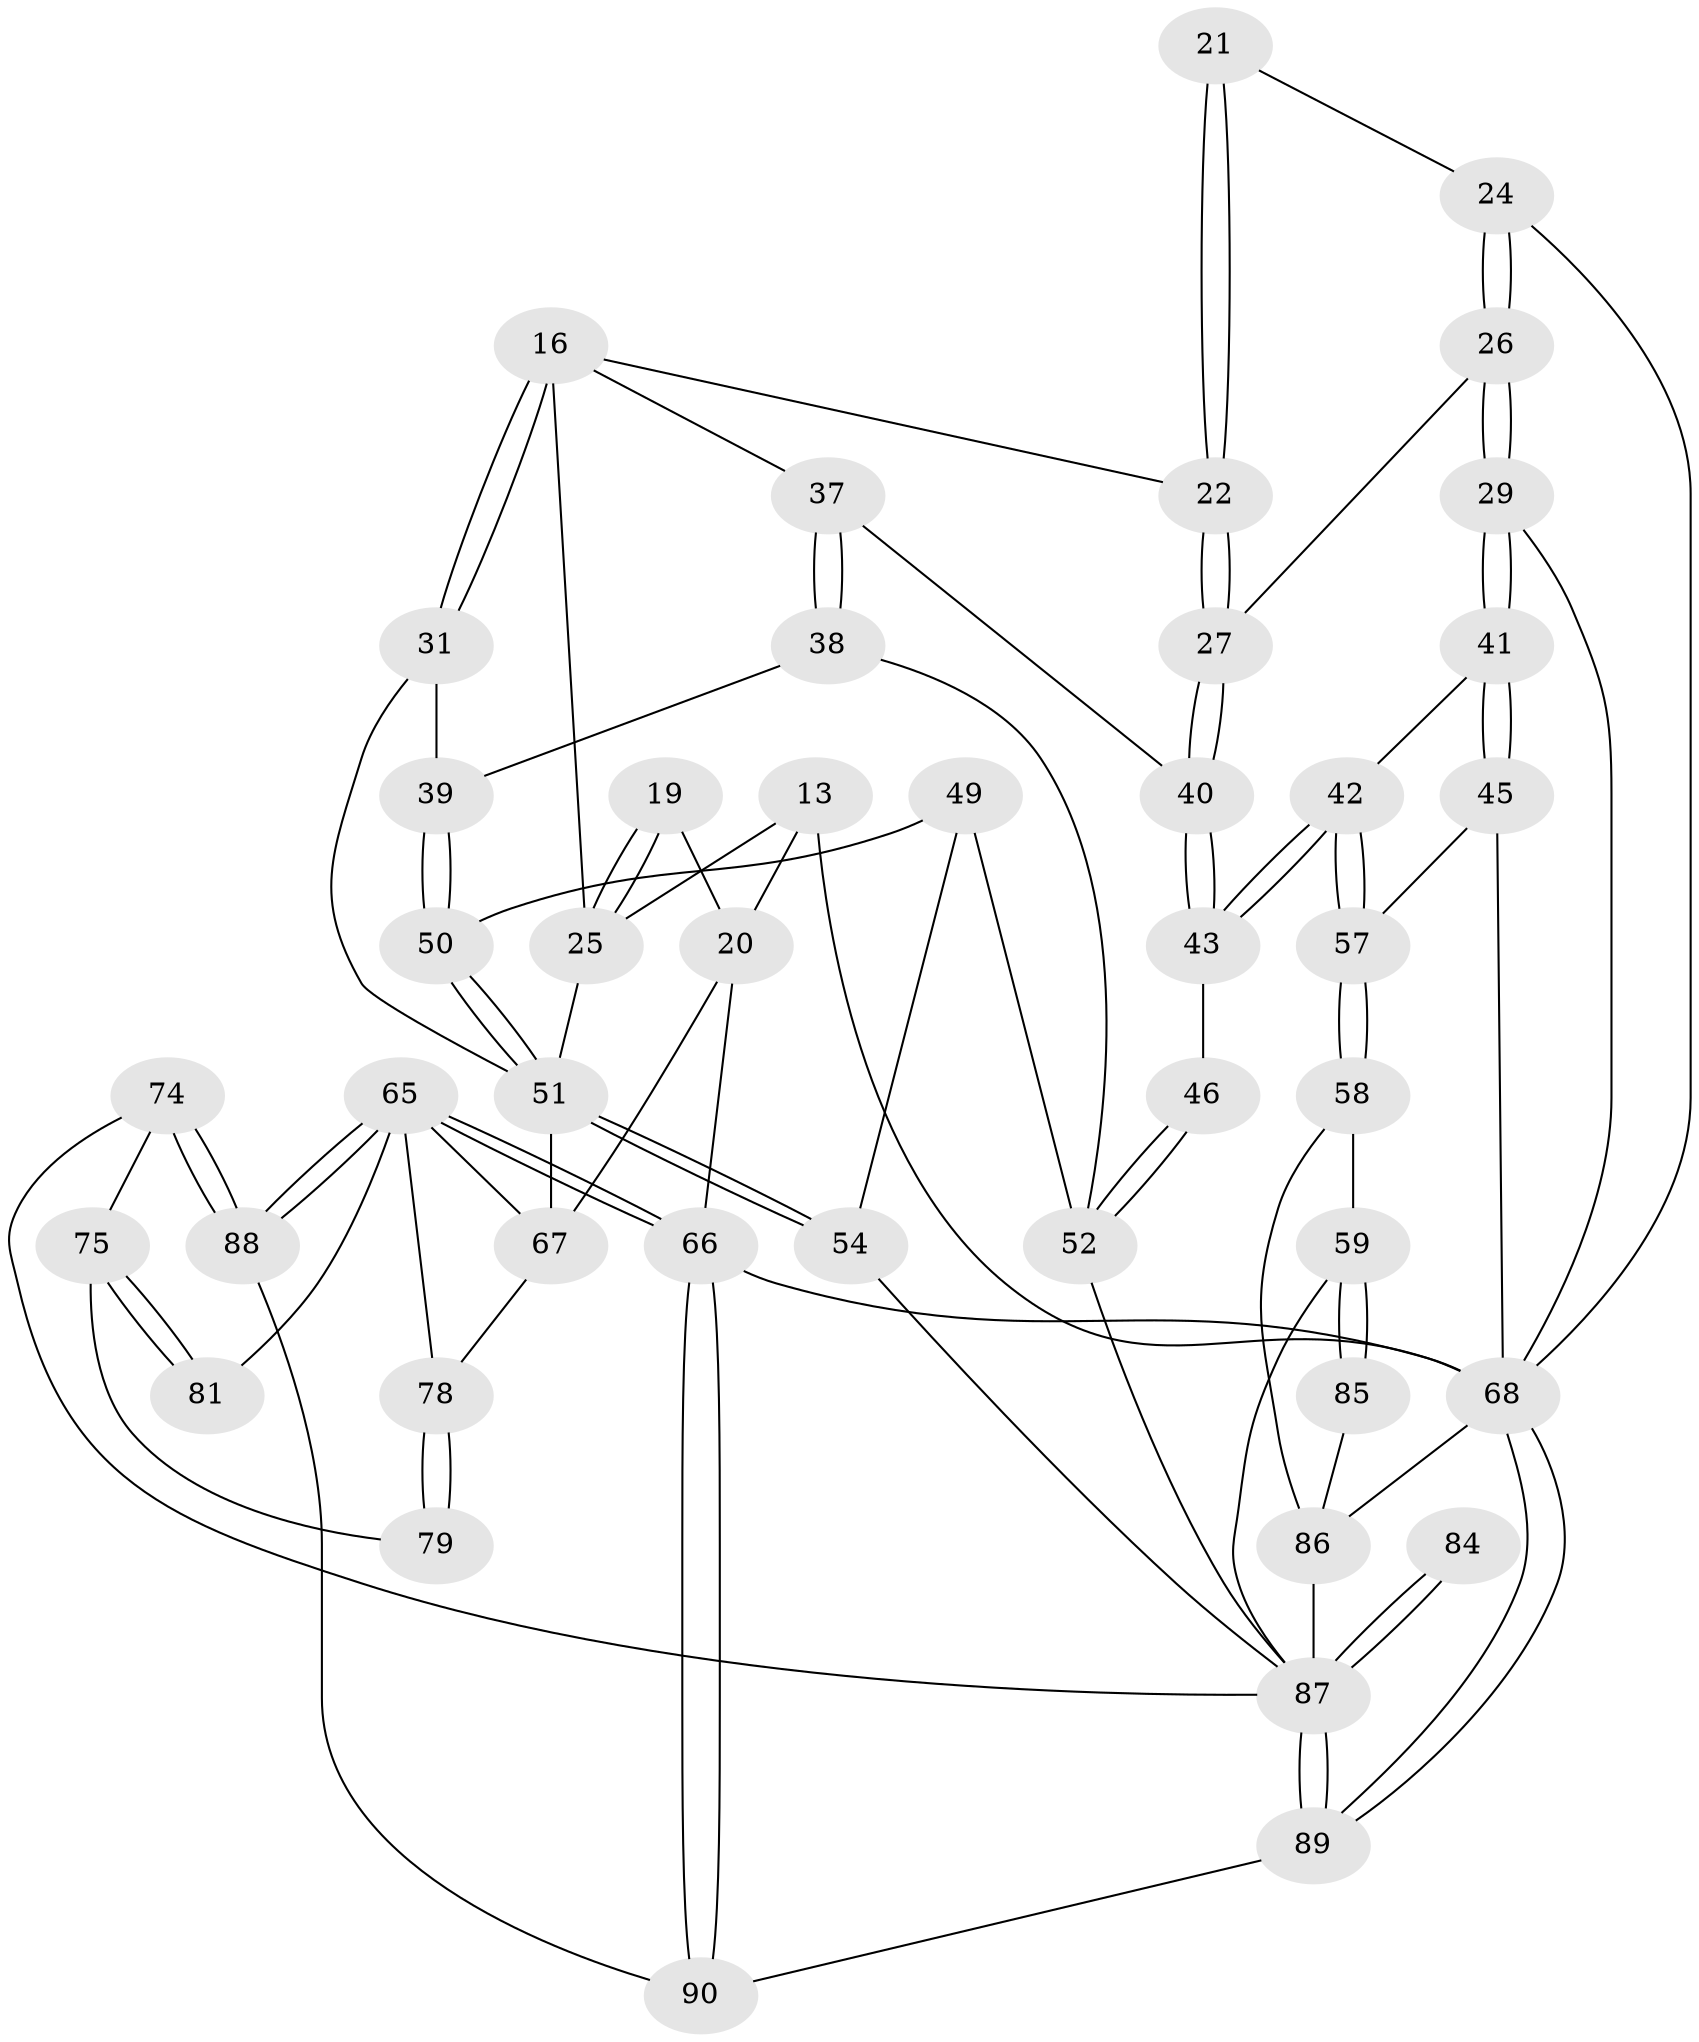 // original degree distribution, {3: 0.044444444444444446, 6: 0.25555555555555554, 5: 0.4666666666666667, 4: 0.23333333333333334}
// Generated by graph-tools (version 1.1) at 2025/06/03/04/25 22:06:43]
// undirected, 45 vertices, 101 edges
graph export_dot {
graph [start="1"]
  node [color=gray90,style=filled];
  13 [pos="+0.743808575739361+0",super="+4+5"];
  16 [pos="+0.4736063450675818+0.05543498479480038",super="+15"];
  19 [pos="+0.2040624795684187+0.12952749623542367",super="+2"];
  20 [pos="+0.12532924438696677+0.1393393167243602",super="+7"];
  21 [pos="+0.8618955492233737+0.1359686367609495",super="+9"];
  22 [pos="+0.7576476613499792+0.19403835284207493",super="+14"];
  24 [pos="+0.874463794508934+0.19256483773918678",super="+23"];
  25 [pos="+0.2640927505694612+0.2578463859131914",super="+17+3"];
  26 [pos="+0.8626444875966185+0.2556701694692122"];
  27 [pos="+0.75234392475061+0.22978518393218683"];
  29 [pos="+0.9137603583505539+0.2864040277072731"];
  31 [pos="+0.345174664702548+0.3154433861201122"];
  37 [pos="+0.5774876438227622+0.2529349270818986"];
  38 [pos="+0.5743767393145378+0.25786620513517916"];
  39 [pos="+0.5331152424948368+0.28252406152715154"];
  40 [pos="+0.7201146349407854+0.26194719492130514"];
  41 [pos="+0.9079870890354311+0.30743184366239873"];
  42 [pos="+0.8238706538387817+0.4518940653039593"];
  43 [pos="+0.7597821777871504+0.4138495206565009"];
  45 [pos="+1+0.5000184149483672"];
  46 [pos="+0.6862936055177418+0.4358012207018714"];
  49 [pos="+0.5278339531259435+0.448854102574056"];
  50 [pos="+0.49408771580015115+0.41618437757332505"];
  51 [pos="+0.2706295717238777+0.39317039278730387",super="+35"];
  52 [pos="+0.6529086540711776+0.4567243563772616",super="+48+47"];
  54 [pos="+0.3844601232169294+0.5746818904747137",super="+53"];
  57 [pos="+0.8444952614024708+0.4890787595768628"];
  58 [pos="+0.8073945114387749+0.5887921961695526"];
  59 [pos="+0.7815248675054308+0.619202393957514"];
  65 [pos="+0+1",super="+64+63+61"];
  66 [pos="+0+1",super="+18"];
  67 [pos="+0.22016382230367734+0.4100919401874993",super="+36+33"];
  68 [pos="+1+1",super="+12+44"];
  74 [pos="+0.15028230761981146+0.7120220689769021"];
  75 [pos="+0.14347732812371036+0.7066502052332282"];
  78 [pos="+0+0.48060342330697176",super="+77"];
  79 [pos="+0.06295974998851492+0.5996851976751489",super="+76"];
  81 [pos="+0+0.7640735413128238",super="+80"];
  84 [pos="+0.5138740230049393+0.8884792754564108"];
  85 [pos="+0.8455152892093707+0.7545555476403486"];
  86 [pos="+0.6663381757099793+0.8532171601996281",super="+70+71"];
  87 [pos="+0.44187650485779584+1",super="+73+72+83"];
  88 [pos="+0.148309299147499+0.793708023490596"];
  89 [pos="+0.4253346407362528+1"];
  90 [pos="+0.2102240801088693+1"];
  13 -- 68;
  13 -- 25;
  13 -- 20;
  16 -- 31;
  16 -- 31;
  16 -- 25;
  16 -- 37;
  16 -- 22;
  19 -- 20 [weight=2];
  19 -- 25 [weight=2];
  19 -- 25;
  20 -- 66;
  20 -- 67;
  21 -- 22 [weight=2];
  21 -- 22;
  21 -- 24 [weight=2];
  22 -- 27;
  22 -- 27;
  24 -- 26;
  24 -- 26;
  24 -- 68 [weight=2];
  25 -- 51;
  26 -- 27;
  26 -- 29;
  26 -- 29;
  27 -- 40;
  27 -- 40;
  29 -- 41;
  29 -- 41;
  29 -- 68;
  31 -- 39;
  31 -- 51;
  37 -- 38;
  37 -- 38;
  37 -- 40;
  38 -- 39;
  38 -- 52;
  39 -- 50;
  39 -- 50;
  40 -- 43;
  40 -- 43;
  41 -- 42;
  41 -- 45;
  41 -- 45;
  42 -- 43;
  42 -- 43;
  42 -- 57;
  42 -- 57;
  43 -- 46;
  45 -- 57;
  45 -- 68;
  46 -- 52 [weight=2];
  46 -- 52;
  49 -- 50;
  49 -- 52;
  49 -- 54;
  50 -- 51;
  50 -- 51;
  51 -- 54;
  51 -- 54;
  51 -- 67;
  52 -- 87;
  54 -- 87 [weight=2];
  57 -- 58;
  57 -- 58;
  58 -- 59;
  58 -- 86;
  59 -- 85;
  59 -- 85;
  59 -- 87;
  65 -- 66 [weight=2];
  65 -- 66;
  65 -- 88;
  65 -- 88;
  65 -- 81 [weight=2];
  65 -- 78;
  65 -- 67 [weight=2];
  66 -- 90;
  66 -- 90;
  66 -- 68 [weight=2];
  67 -- 78;
  68 -- 89;
  68 -- 89;
  68 -- 86 [weight=2];
  74 -- 75;
  74 -- 88;
  74 -- 88;
  74 -- 87;
  75 -- 81;
  75 -- 81;
  75 -- 79;
  78 -- 79 [weight=2];
  78 -- 79;
  84 -- 87 [weight=3];
  84 -- 87;
  85 -- 86 [weight=2];
  86 -- 87;
  87 -- 89;
  87 -- 89;
  88 -- 90;
  89 -- 90;
}
